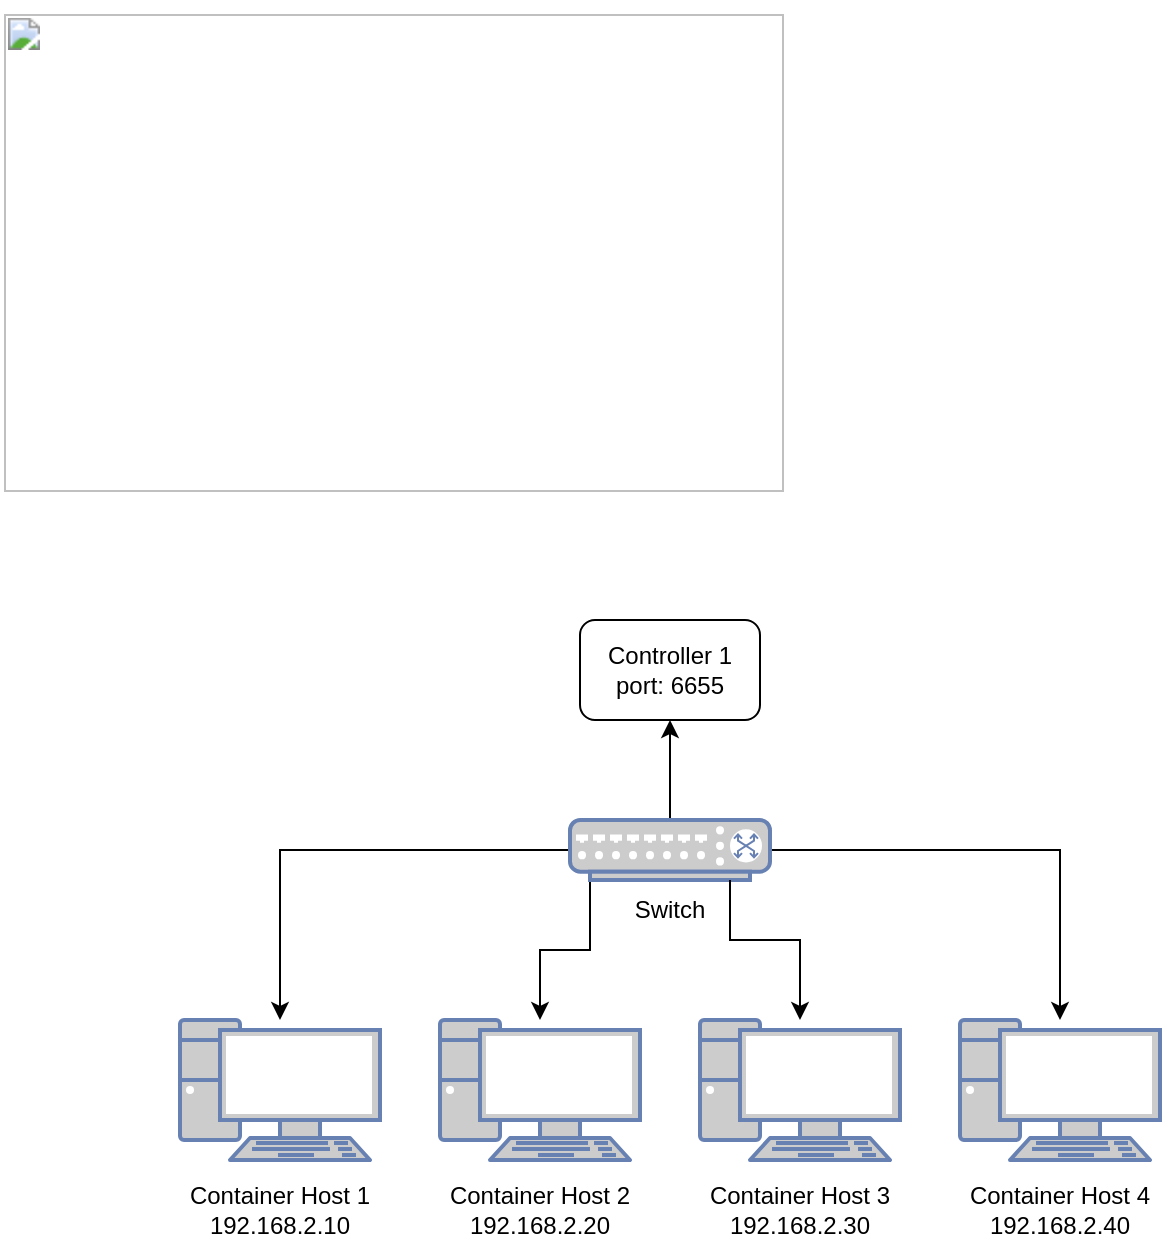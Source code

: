 <mxfile version="24.5.1" type="github">
  <diagram name="Page-1" id="AyPwjkYAHCTlXm65Vd0L">
    <mxGraphModel dx="1002" dy="569" grid="0" gridSize="10" guides="1" tooltips="1" connect="1" arrows="1" fold="1" page="1" pageScale="1" pageWidth="850" pageHeight="1100" math="0" shadow="0">
      <root>
        <mxCell id="0" />
        <mxCell id="1" parent="0" />
        <UserObject label="&lt;b style=&quot;font-weight:normal;&quot; id=&quot;docs-internal-guid-bc74d08d-7fff-88f2-1574-eff93d53758b&quot;&gt;&lt;span style=&quot;font-size:10pt;font-family:&#39;Times New Roman&#39;,serif;color:#000000;background-color:transparent;font-weight:400;font-style:normal;font-variant:normal;text-decoration:none;vertical-align:baseline;white-space:pre;white-space:pre-wrap;&quot;&gt;&lt;span style=&quot;border:none;display:inline-block;overflow:hidden;width:390px;height:239px;&quot;&gt;&lt;img src=&quot;https://lh7-us.googleusercontent.com/docsz/AD_4nXdmvA-WHOtw9KDev0d3HfsmlztJJWJGtHfaerHkH94iXvJN8L_KvfXk7oHTllDIqt7wMaIh0i1Eu7ZtlJkS6ddtMKiGEoQLlpRZ0LE9eqXLaMf4TgEoBDCNq0dgBwbQCbGURrSBPXwsXWJ0UjSNdwcjfZahnbWXHIs6yubdcY7JpeoYuhl1EdQ?key=gWe4cpFrSHnIN8YiU4gPKA&quot; width=&quot;390&quot; height=&quot;239&quot; style=&quot;margin-left:0px;margin-top:0px;&quot;&gt;&lt;/span&gt;&lt;/span&gt;&lt;/b&gt;" link="&lt;b style=&quot;font-weight:normal;&quot; id=&quot;docs-internal-guid-bc74d08d-7fff-88f2-1574-eff93d53758b&quot;&gt;&lt;span style=&quot;font-size:10pt;font-family:&#39;Times New Roman&#39;,serif;color:#000000;background-color:transparent;font-weight:400;font-style:normal;font-variant:normal;text-decoration:none;vertical-align:baseline;white-space:pre;white-space:pre-wrap;&quot;&gt;&lt;span style=&quot;border:none;display:inline-block;overflow:hidden;width:390px;height:239px;&quot;&gt;&lt;img src=&quot;https://lh7-us.googleusercontent.com/docsz/AD_4nXdmvA-WHOtw9KDev0d3HfsmlztJJWJGtHfaerHkH94iXvJN8L_KvfXk7oHTllDIqt7wMaIh0i1Eu7ZtlJkS6ddtMKiGEoQLlpRZ0LE9eqXLaMf4TgEoBDCNq0dgBwbQCbGURrSBPXwsXWJ0UjSNdwcjfZahnbWXHIs6yubdcY7JpeoYuhl1EdQ?key=gWe4cpFrSHnIN8YiU4gPKA&quot; width=&quot;390&quot; height=&quot;239&quot; style=&quot;margin-left:0px;margin-top:0px;&quot;&gt;&lt;/span&gt;&lt;/span&gt;&lt;/b&gt;" id="nHxaT46-kz2a6FxjJu33-1">
          <mxCell style="text;whiteSpace=wrap;html=1;" vertex="1" parent="1">
            <mxGeometry x="40" y="160" width="420" height="270" as="geometry" />
          </mxCell>
        </UserObject>
        <mxCell id="nHxaT46-kz2a6FxjJu33-14" style="edgeStyle=orthogonalEdgeStyle;rounded=0;orthogonalLoop=1;jettySize=auto;html=1;" edge="1" parent="1" source="nHxaT46-kz2a6FxjJu33-2" target="nHxaT46-kz2a6FxjJu33-3">
          <mxGeometry relative="1" as="geometry" />
        </mxCell>
        <mxCell id="nHxaT46-kz2a6FxjJu33-15" style="edgeStyle=orthogonalEdgeStyle;rounded=0;orthogonalLoop=1;jettySize=auto;html=1;" edge="1" parent="1" source="nHxaT46-kz2a6FxjJu33-2" target="nHxaT46-kz2a6FxjJu33-5">
          <mxGeometry relative="1" as="geometry" />
        </mxCell>
        <mxCell id="nHxaT46-kz2a6FxjJu33-16" style="edgeStyle=orthogonalEdgeStyle;rounded=0;orthogonalLoop=1;jettySize=auto;html=1;exitX=0.1;exitY=1;exitDx=0;exitDy=0;exitPerimeter=0;" edge="1" parent="1" source="nHxaT46-kz2a6FxjJu33-2" target="nHxaT46-kz2a6FxjJu33-7">
          <mxGeometry relative="1" as="geometry" />
        </mxCell>
        <mxCell id="nHxaT46-kz2a6FxjJu33-19" style="edgeStyle=orthogonalEdgeStyle;rounded=0;orthogonalLoop=1;jettySize=auto;html=1;" edge="1" parent="1" source="nHxaT46-kz2a6FxjJu33-2" target="nHxaT46-kz2a6FxjJu33-18">
          <mxGeometry relative="1" as="geometry" />
        </mxCell>
        <mxCell id="nHxaT46-kz2a6FxjJu33-2" value="" style="fontColor=#0066CC;verticalAlign=top;verticalLabelPosition=bottom;labelPosition=center;align=center;html=1;outlineConnect=0;fillColor=#CCCCCC;strokeColor=#6881B3;gradientColor=none;gradientDirection=north;strokeWidth=2;shape=mxgraph.networks.switch;" vertex="1" parent="1">
          <mxGeometry x="325" y="570" width="100" height="30" as="geometry" />
        </mxCell>
        <mxCell id="nHxaT46-kz2a6FxjJu33-3" value="" style="fontColor=#0066CC;verticalAlign=top;verticalLabelPosition=bottom;labelPosition=center;align=center;html=1;outlineConnect=0;fillColor=#CCCCCC;strokeColor=#6881B3;gradientColor=none;gradientDirection=north;strokeWidth=2;shape=mxgraph.networks.pc;" vertex="1" parent="1">
          <mxGeometry x="130" y="670" width="100" height="70" as="geometry" />
        </mxCell>
        <mxCell id="nHxaT46-kz2a6FxjJu33-5" value="" style="fontColor=#0066CC;verticalAlign=top;verticalLabelPosition=bottom;labelPosition=center;align=center;html=1;outlineConnect=0;fillColor=#CCCCCC;strokeColor=#6881B3;gradientColor=none;gradientDirection=north;strokeWidth=2;shape=mxgraph.networks.pc;" vertex="1" parent="1">
          <mxGeometry x="520" y="670" width="100" height="70" as="geometry" />
        </mxCell>
        <mxCell id="nHxaT46-kz2a6FxjJu33-6" value="" style="fontColor=#0066CC;verticalAlign=top;verticalLabelPosition=bottom;labelPosition=center;align=center;html=1;outlineConnect=0;fillColor=#CCCCCC;strokeColor=#6881B3;gradientColor=none;gradientDirection=north;strokeWidth=2;shape=mxgraph.networks.pc;" vertex="1" parent="1">
          <mxGeometry x="390" y="670" width="100" height="70" as="geometry" />
        </mxCell>
        <mxCell id="nHxaT46-kz2a6FxjJu33-7" value="" style="fontColor=#0066CC;verticalAlign=top;verticalLabelPosition=bottom;labelPosition=center;align=center;html=1;outlineConnect=0;fillColor=#CCCCCC;strokeColor=#6881B3;gradientColor=none;gradientDirection=north;strokeWidth=2;shape=mxgraph.networks.pc;" vertex="1" parent="1">
          <mxGeometry x="260" y="670" width="100" height="70" as="geometry" />
        </mxCell>
        <mxCell id="nHxaT46-kz2a6FxjJu33-17" style="edgeStyle=orthogonalEdgeStyle;rounded=0;orthogonalLoop=1;jettySize=auto;html=1;exitX=1;exitY=0;exitDx=0;exitDy=0;" edge="1" parent="1" source="nHxaT46-kz2a6FxjJu33-9" target="nHxaT46-kz2a6FxjJu33-6">
          <mxGeometry relative="1" as="geometry">
            <Array as="points">
              <mxPoint x="405" y="630" />
              <mxPoint x="440" y="630" />
            </Array>
          </mxGeometry>
        </mxCell>
        <mxCell id="nHxaT46-kz2a6FxjJu33-9" value="Switch" style="text;html=1;align=center;verticalAlign=middle;whiteSpace=wrap;rounded=0;" vertex="1" parent="1">
          <mxGeometry x="345" y="600" width="60" height="30" as="geometry" />
        </mxCell>
        <mxCell id="nHxaT46-kz2a6FxjJu33-10" value="Container Host 1&lt;div&gt;192.168.2.10&lt;/div&gt;" style="text;html=1;align=center;verticalAlign=middle;whiteSpace=wrap;rounded=0;" vertex="1" parent="1">
          <mxGeometry x="130" y="750" width="100" height="30" as="geometry" />
        </mxCell>
        <mxCell id="nHxaT46-kz2a6FxjJu33-11" value="Container Host 2&lt;div&gt;192.168.2.20&lt;/div&gt;" style="text;html=1;align=center;verticalAlign=middle;whiteSpace=wrap;rounded=0;" vertex="1" parent="1">
          <mxGeometry x="260" y="750" width="100" height="30" as="geometry" />
        </mxCell>
        <mxCell id="nHxaT46-kz2a6FxjJu33-12" value="Container Host 3&lt;div&gt;192.168.2.30&lt;/div&gt;" style="text;html=1;align=center;verticalAlign=middle;whiteSpace=wrap;rounded=0;" vertex="1" parent="1">
          <mxGeometry x="390" y="750" width="100" height="30" as="geometry" />
        </mxCell>
        <mxCell id="nHxaT46-kz2a6FxjJu33-13" value="Container Host 4&lt;div&gt;192.168.2.40&lt;/div&gt;" style="text;html=1;align=center;verticalAlign=middle;whiteSpace=wrap;rounded=0;" vertex="1" parent="1">
          <mxGeometry x="520" y="750" width="100" height="30" as="geometry" />
        </mxCell>
        <mxCell id="nHxaT46-kz2a6FxjJu33-18" value="Controller 1&lt;div&gt;port: 6655&lt;/div&gt;" style="rounded=1;whiteSpace=wrap;html=1;" vertex="1" parent="1">
          <mxGeometry x="330" y="470" width="90" height="50" as="geometry" />
        </mxCell>
      </root>
    </mxGraphModel>
  </diagram>
</mxfile>
